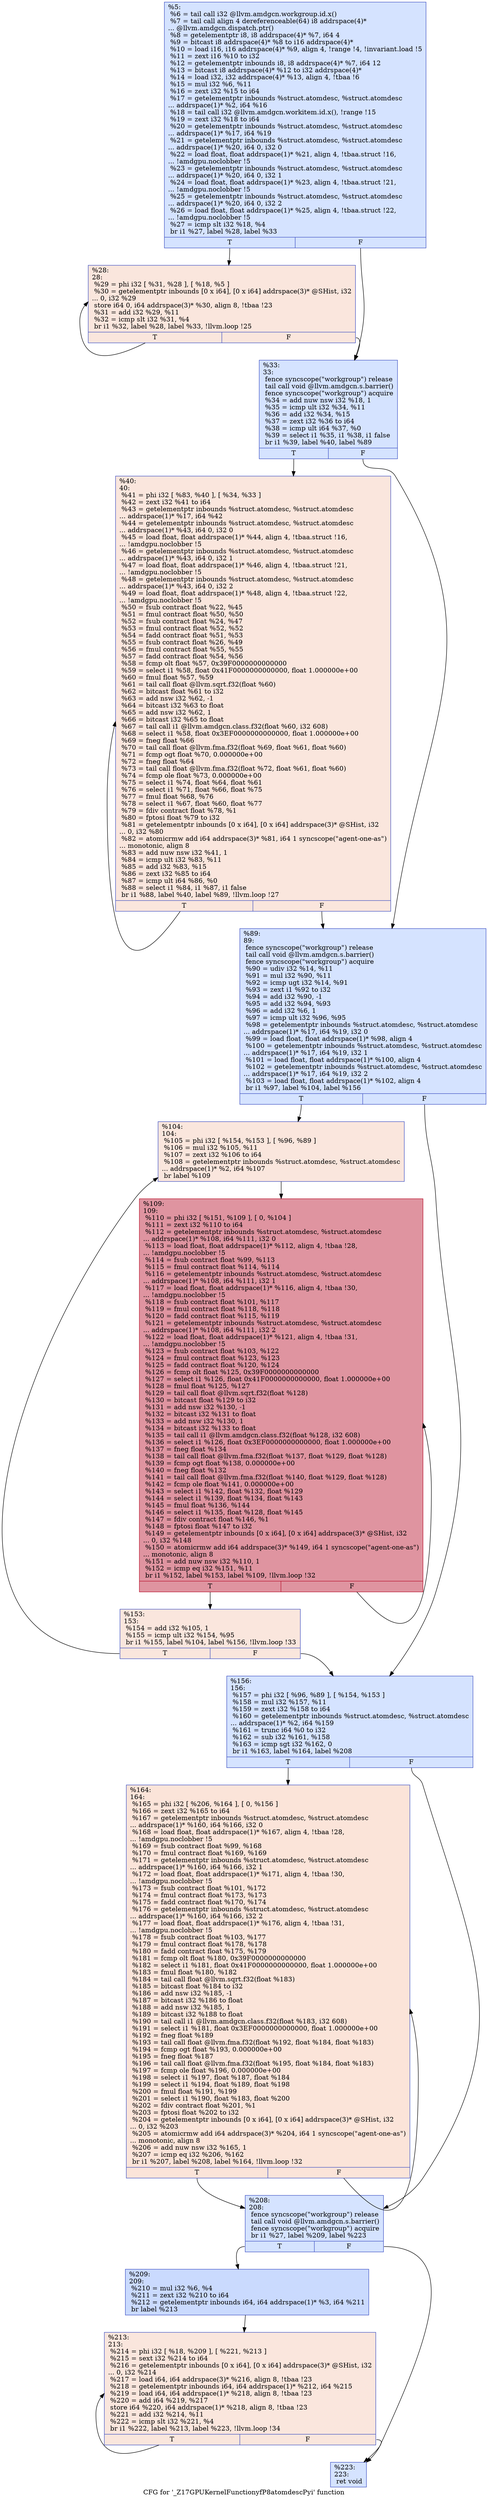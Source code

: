 digraph "CFG for '_Z17GPUKernelFunctionyfP8atomdescPyi' function" {
	label="CFG for '_Z17GPUKernelFunctionyfP8atomdescPyi' function";

	Node0x5de4c60 [shape=record,color="#3d50c3ff", style=filled, fillcolor="#a1c0ff70",label="{%5:\l  %6 = tail call i32 @llvm.amdgcn.workgroup.id.x()\l  %7 = tail call align 4 dereferenceable(64) i8 addrspace(4)*\l... @llvm.amdgcn.dispatch.ptr()\l  %8 = getelementptr i8, i8 addrspace(4)* %7, i64 4\l  %9 = bitcast i8 addrspace(4)* %8 to i16 addrspace(4)*\l  %10 = load i16, i16 addrspace(4)* %9, align 4, !range !4, !invariant.load !5\l  %11 = zext i16 %10 to i32\l  %12 = getelementptr inbounds i8, i8 addrspace(4)* %7, i64 12\l  %13 = bitcast i8 addrspace(4)* %12 to i32 addrspace(4)*\l  %14 = load i32, i32 addrspace(4)* %13, align 4, !tbaa !6\l  %15 = mul i32 %6, %11\l  %16 = zext i32 %15 to i64\l  %17 = getelementptr inbounds %struct.atomdesc, %struct.atomdesc\l... addrspace(1)* %2, i64 %16\l  %18 = tail call i32 @llvm.amdgcn.workitem.id.x(), !range !15\l  %19 = zext i32 %18 to i64\l  %20 = getelementptr inbounds %struct.atomdesc, %struct.atomdesc\l... addrspace(1)* %17, i64 %19\l  %21 = getelementptr inbounds %struct.atomdesc, %struct.atomdesc\l... addrspace(1)* %20, i64 0, i32 0\l  %22 = load float, float addrspace(1)* %21, align 4, !tbaa.struct !16,\l... !amdgpu.noclobber !5\l  %23 = getelementptr inbounds %struct.atomdesc, %struct.atomdesc\l... addrspace(1)* %20, i64 0, i32 1\l  %24 = load float, float addrspace(1)* %23, align 4, !tbaa.struct !21,\l... !amdgpu.noclobber !5\l  %25 = getelementptr inbounds %struct.atomdesc, %struct.atomdesc\l... addrspace(1)* %20, i64 0, i32 2\l  %26 = load float, float addrspace(1)* %25, align 4, !tbaa.struct !22,\l... !amdgpu.noclobber !5\l  %27 = icmp slt i32 %18, %4\l  br i1 %27, label %28, label %33\l|{<s0>T|<s1>F}}"];
	Node0x5de4c60:s0 -> Node0x5de7f40;
	Node0x5de4c60:s1 -> Node0x5de7fd0;
	Node0x5de7f40 [shape=record,color="#3d50c3ff", style=filled, fillcolor="#f3c7b170",label="{%28:\l28:                                               \l  %29 = phi i32 [ %31, %28 ], [ %18, %5 ]\l  %30 = getelementptr inbounds [0 x i64], [0 x i64] addrspace(3)* @SHist, i32\l... 0, i32 %29\l  store i64 0, i64 addrspace(3)* %30, align 8, !tbaa !23\l  %31 = add i32 %29, %11\l  %32 = icmp slt i32 %31, %4\l  br i1 %32, label %28, label %33, !llvm.loop !25\l|{<s0>T|<s1>F}}"];
	Node0x5de7f40:s0 -> Node0x5de7f40;
	Node0x5de7f40:s1 -> Node0x5de7fd0;
	Node0x5de7fd0 [shape=record,color="#3d50c3ff", style=filled, fillcolor="#a1c0ff70",label="{%33:\l33:                                               \l  fence syncscope(\"workgroup\") release\l  tail call void @llvm.amdgcn.s.barrier()\l  fence syncscope(\"workgroup\") acquire\l  %34 = add nuw nsw i32 %18, 1\l  %35 = icmp ult i32 %34, %11\l  %36 = add i32 %34, %15\l  %37 = zext i32 %36 to i64\l  %38 = icmp ult i64 %37, %0\l  %39 = select i1 %35, i1 %38, i1 false\l  br i1 %39, label %40, label %89\l|{<s0>T|<s1>F}}"];
	Node0x5de7fd0:s0 -> Node0x5de8e30;
	Node0x5de7fd0:s1 -> Node0x5de8ec0;
	Node0x5de8e30 [shape=record,color="#3d50c3ff", style=filled, fillcolor="#f3c7b170",label="{%40:\l40:                                               \l  %41 = phi i32 [ %83, %40 ], [ %34, %33 ]\l  %42 = zext i32 %41 to i64\l  %43 = getelementptr inbounds %struct.atomdesc, %struct.atomdesc\l... addrspace(1)* %17, i64 %42\l  %44 = getelementptr inbounds %struct.atomdesc, %struct.atomdesc\l... addrspace(1)* %43, i64 0, i32 0\l  %45 = load float, float addrspace(1)* %44, align 4, !tbaa.struct !16,\l... !amdgpu.noclobber !5\l  %46 = getelementptr inbounds %struct.atomdesc, %struct.atomdesc\l... addrspace(1)* %43, i64 0, i32 1\l  %47 = load float, float addrspace(1)* %46, align 4, !tbaa.struct !21,\l... !amdgpu.noclobber !5\l  %48 = getelementptr inbounds %struct.atomdesc, %struct.atomdesc\l... addrspace(1)* %43, i64 0, i32 2\l  %49 = load float, float addrspace(1)* %48, align 4, !tbaa.struct !22,\l... !amdgpu.noclobber !5\l  %50 = fsub contract float %22, %45\l  %51 = fmul contract float %50, %50\l  %52 = fsub contract float %24, %47\l  %53 = fmul contract float %52, %52\l  %54 = fadd contract float %51, %53\l  %55 = fsub contract float %26, %49\l  %56 = fmul contract float %55, %55\l  %57 = fadd contract float %54, %56\l  %58 = fcmp olt float %57, 0x39F0000000000000\l  %59 = select i1 %58, float 0x41F0000000000000, float 1.000000e+00\l  %60 = fmul float %57, %59\l  %61 = tail call float @llvm.sqrt.f32(float %60)\l  %62 = bitcast float %61 to i32\l  %63 = add nsw i32 %62, -1\l  %64 = bitcast i32 %63 to float\l  %65 = add nsw i32 %62, 1\l  %66 = bitcast i32 %65 to float\l  %67 = tail call i1 @llvm.amdgcn.class.f32(float %60, i32 608)\l  %68 = select i1 %58, float 0x3EF0000000000000, float 1.000000e+00\l  %69 = fneg float %66\l  %70 = tail call float @llvm.fma.f32(float %69, float %61, float %60)\l  %71 = fcmp ogt float %70, 0.000000e+00\l  %72 = fneg float %64\l  %73 = tail call float @llvm.fma.f32(float %72, float %61, float %60)\l  %74 = fcmp ole float %73, 0.000000e+00\l  %75 = select i1 %74, float %64, float %61\l  %76 = select i1 %71, float %66, float %75\l  %77 = fmul float %68, %76\l  %78 = select i1 %67, float %60, float %77\l  %79 = fdiv contract float %78, %1\l  %80 = fptosi float %79 to i32\l  %81 = getelementptr inbounds [0 x i64], [0 x i64] addrspace(3)* @SHist, i32\l... 0, i32 %80\l  %82 = atomicrmw add i64 addrspace(3)* %81, i64 1 syncscope(\"agent-one-as\")\l... monotonic, align 8\l  %83 = add nuw nsw i32 %41, 1\l  %84 = icmp ult i32 %83, %11\l  %85 = add i32 %83, %15\l  %86 = zext i32 %85 to i64\l  %87 = icmp ult i64 %86, %0\l  %88 = select i1 %84, i1 %87, i1 false\l  br i1 %88, label %40, label %89, !llvm.loop !27\l|{<s0>T|<s1>F}}"];
	Node0x5de8e30:s0 -> Node0x5de8e30;
	Node0x5de8e30:s1 -> Node0x5de8ec0;
	Node0x5de8ec0 [shape=record,color="#3d50c3ff", style=filled, fillcolor="#a1c0ff70",label="{%89:\l89:                                               \l  fence syncscope(\"workgroup\") release\l  tail call void @llvm.amdgcn.s.barrier()\l  fence syncscope(\"workgroup\") acquire\l  %90 = udiv i32 %14, %11\l  %91 = mul i32 %90, %11\l  %92 = icmp ugt i32 %14, %91\l  %93 = zext i1 %92 to i32\l  %94 = add i32 %90, -1\l  %95 = add i32 %94, %93\l  %96 = add i32 %6, 1\l  %97 = icmp ult i32 %96, %95\l  %98 = getelementptr inbounds %struct.atomdesc, %struct.atomdesc\l... addrspace(1)* %17, i64 %19, i32 0\l  %99 = load float, float addrspace(1)* %98, align 4\l  %100 = getelementptr inbounds %struct.atomdesc, %struct.atomdesc\l... addrspace(1)* %17, i64 %19, i32 1\l  %101 = load float, float addrspace(1)* %100, align 4\l  %102 = getelementptr inbounds %struct.atomdesc, %struct.atomdesc\l... addrspace(1)* %17, i64 %19, i32 2\l  %103 = load float, float addrspace(1)* %102, align 4\l  br i1 %97, label %104, label %156\l|{<s0>T|<s1>F}}"];
	Node0x5de8ec0:s0 -> Node0x5dedde0;
	Node0x5de8ec0:s1 -> Node0x5dede30;
	Node0x5dedde0 [shape=record,color="#3d50c3ff", style=filled, fillcolor="#f3c7b170",label="{%104:\l104:                                              \l  %105 = phi i32 [ %154, %153 ], [ %96, %89 ]\l  %106 = mul i32 %105, %11\l  %107 = zext i32 %106 to i64\l  %108 = getelementptr inbounds %struct.atomdesc, %struct.atomdesc\l... addrspace(1)* %2, i64 %107\l  br label %109\l}"];
	Node0x5dedde0 -> Node0x5dee250;
	Node0x5dee250 [shape=record,color="#b70d28ff", style=filled, fillcolor="#b70d2870",label="{%109:\l109:                                              \l  %110 = phi i32 [ %151, %109 ], [ 0, %104 ]\l  %111 = zext i32 %110 to i64\l  %112 = getelementptr inbounds %struct.atomdesc, %struct.atomdesc\l... addrspace(1)* %108, i64 %111, i32 0\l  %113 = load float, float addrspace(1)* %112, align 4, !tbaa !28,\l... !amdgpu.noclobber !5\l  %114 = fsub contract float %99, %113\l  %115 = fmul contract float %114, %114\l  %116 = getelementptr inbounds %struct.atomdesc, %struct.atomdesc\l... addrspace(1)* %108, i64 %111, i32 1\l  %117 = load float, float addrspace(1)* %116, align 4, !tbaa !30,\l... !amdgpu.noclobber !5\l  %118 = fsub contract float %101, %117\l  %119 = fmul contract float %118, %118\l  %120 = fadd contract float %115, %119\l  %121 = getelementptr inbounds %struct.atomdesc, %struct.atomdesc\l... addrspace(1)* %108, i64 %111, i32 2\l  %122 = load float, float addrspace(1)* %121, align 4, !tbaa !31,\l... !amdgpu.noclobber !5\l  %123 = fsub contract float %103, %122\l  %124 = fmul contract float %123, %123\l  %125 = fadd contract float %120, %124\l  %126 = fcmp olt float %125, 0x39F0000000000000\l  %127 = select i1 %126, float 0x41F0000000000000, float 1.000000e+00\l  %128 = fmul float %125, %127\l  %129 = tail call float @llvm.sqrt.f32(float %128)\l  %130 = bitcast float %129 to i32\l  %131 = add nsw i32 %130, -1\l  %132 = bitcast i32 %131 to float\l  %133 = add nsw i32 %130, 1\l  %134 = bitcast i32 %133 to float\l  %135 = tail call i1 @llvm.amdgcn.class.f32(float %128, i32 608)\l  %136 = select i1 %126, float 0x3EF0000000000000, float 1.000000e+00\l  %137 = fneg float %134\l  %138 = tail call float @llvm.fma.f32(float %137, float %129, float %128)\l  %139 = fcmp ogt float %138, 0.000000e+00\l  %140 = fneg float %132\l  %141 = tail call float @llvm.fma.f32(float %140, float %129, float %128)\l  %142 = fcmp ole float %141, 0.000000e+00\l  %143 = select i1 %142, float %132, float %129\l  %144 = select i1 %139, float %134, float %143\l  %145 = fmul float %136, %144\l  %146 = select i1 %135, float %128, float %145\l  %147 = fdiv contract float %146, %1\l  %148 = fptosi float %147 to i32\l  %149 = getelementptr inbounds [0 x i64], [0 x i64] addrspace(3)* @SHist, i32\l... 0, i32 %148\l  %150 = atomicrmw add i64 addrspace(3)* %149, i64 1 syncscope(\"agent-one-as\")\l... monotonic, align 8\l  %151 = add nuw nsw i32 %110, 1\l  %152 = icmp eq i32 %151, %11\l  br i1 %152, label %153, label %109, !llvm.loop !32\l|{<s0>T|<s1>F}}"];
	Node0x5dee250:s0 -> Node0x5dedf70;
	Node0x5dee250:s1 -> Node0x5dee250;
	Node0x5dedf70 [shape=record,color="#3d50c3ff", style=filled, fillcolor="#f3c7b170",label="{%153:\l153:                                              \l  %154 = add i32 %105, 1\l  %155 = icmp ult i32 %154, %95\l  br i1 %155, label %104, label %156, !llvm.loop !33\l|{<s0>T|<s1>F}}"];
	Node0x5dedf70:s0 -> Node0x5dedde0;
	Node0x5dedf70:s1 -> Node0x5dede30;
	Node0x5dede30 [shape=record,color="#3d50c3ff", style=filled, fillcolor="#a1c0ff70",label="{%156:\l156:                                              \l  %157 = phi i32 [ %96, %89 ], [ %154, %153 ]\l  %158 = mul i32 %157, %11\l  %159 = zext i32 %158 to i64\l  %160 = getelementptr inbounds %struct.atomdesc, %struct.atomdesc\l... addrspace(1)* %2, i64 %159\l  %161 = trunc i64 %0 to i32\l  %162 = sub i32 %161, %158\l  %163 = icmp sgt i32 %162, 0\l  br i1 %163, label %164, label %208\l|{<s0>T|<s1>F}}"];
	Node0x5dede30:s0 -> Node0x5df0ea0;
	Node0x5dede30:s1 -> Node0x5df0ef0;
	Node0x5df0ea0 [shape=record,color="#3d50c3ff", style=filled, fillcolor="#f5c1a970",label="{%164:\l164:                                              \l  %165 = phi i32 [ %206, %164 ], [ 0, %156 ]\l  %166 = zext i32 %165 to i64\l  %167 = getelementptr inbounds %struct.atomdesc, %struct.atomdesc\l... addrspace(1)* %160, i64 %166, i32 0\l  %168 = load float, float addrspace(1)* %167, align 4, !tbaa !28,\l... !amdgpu.noclobber !5\l  %169 = fsub contract float %99, %168\l  %170 = fmul contract float %169, %169\l  %171 = getelementptr inbounds %struct.atomdesc, %struct.atomdesc\l... addrspace(1)* %160, i64 %166, i32 1\l  %172 = load float, float addrspace(1)* %171, align 4, !tbaa !30,\l... !amdgpu.noclobber !5\l  %173 = fsub contract float %101, %172\l  %174 = fmul contract float %173, %173\l  %175 = fadd contract float %170, %174\l  %176 = getelementptr inbounds %struct.atomdesc, %struct.atomdesc\l... addrspace(1)* %160, i64 %166, i32 2\l  %177 = load float, float addrspace(1)* %176, align 4, !tbaa !31,\l... !amdgpu.noclobber !5\l  %178 = fsub contract float %103, %177\l  %179 = fmul contract float %178, %178\l  %180 = fadd contract float %175, %179\l  %181 = fcmp olt float %180, 0x39F0000000000000\l  %182 = select i1 %181, float 0x41F0000000000000, float 1.000000e+00\l  %183 = fmul float %180, %182\l  %184 = tail call float @llvm.sqrt.f32(float %183)\l  %185 = bitcast float %184 to i32\l  %186 = add nsw i32 %185, -1\l  %187 = bitcast i32 %186 to float\l  %188 = add nsw i32 %185, 1\l  %189 = bitcast i32 %188 to float\l  %190 = tail call i1 @llvm.amdgcn.class.f32(float %183, i32 608)\l  %191 = select i1 %181, float 0x3EF0000000000000, float 1.000000e+00\l  %192 = fneg float %189\l  %193 = tail call float @llvm.fma.f32(float %192, float %184, float %183)\l  %194 = fcmp ogt float %193, 0.000000e+00\l  %195 = fneg float %187\l  %196 = tail call float @llvm.fma.f32(float %195, float %184, float %183)\l  %197 = fcmp ole float %196, 0.000000e+00\l  %198 = select i1 %197, float %187, float %184\l  %199 = select i1 %194, float %189, float %198\l  %200 = fmul float %191, %199\l  %201 = select i1 %190, float %183, float %200\l  %202 = fdiv contract float %201, %1\l  %203 = fptosi float %202 to i32\l  %204 = getelementptr inbounds [0 x i64], [0 x i64] addrspace(3)* @SHist, i32\l... 0, i32 %203\l  %205 = atomicrmw add i64 addrspace(3)* %204, i64 1 syncscope(\"agent-one-as\")\l... monotonic, align 8\l  %206 = add nuw nsw i32 %165, 1\l  %207 = icmp eq i32 %206, %162\l  br i1 %207, label %208, label %164, !llvm.loop !32\l|{<s0>T|<s1>F}}"];
	Node0x5df0ea0:s0 -> Node0x5df0ef0;
	Node0x5df0ea0:s1 -> Node0x5df0ea0;
	Node0x5df0ef0 [shape=record,color="#3d50c3ff", style=filled, fillcolor="#a1c0ff70",label="{%208:\l208:                                              \l  fence syncscope(\"workgroup\") release\l  tail call void @llvm.amdgcn.s.barrier()\l  fence syncscope(\"workgroup\") acquire\l  br i1 %27, label %209, label %223\l|{<s0>T|<s1>F}}"];
	Node0x5df0ef0:s0 -> Node0x5df4620;
	Node0x5df0ef0:s1 -> Node0x5df4670;
	Node0x5df4620 [shape=record,color="#3d50c3ff", style=filled, fillcolor="#88abfd70",label="{%209:\l209:                                              \l  %210 = mul i32 %6, %4\l  %211 = zext i32 %210 to i64\l  %212 = getelementptr inbounds i64, i64 addrspace(1)* %3, i64 %211\l  br label %213\l}"];
	Node0x5df4620 -> Node0x5df4910;
	Node0x5df4910 [shape=record,color="#3d50c3ff", style=filled, fillcolor="#f3c7b170",label="{%213:\l213:                                              \l  %214 = phi i32 [ %18, %209 ], [ %221, %213 ]\l  %215 = sext i32 %214 to i64\l  %216 = getelementptr inbounds [0 x i64], [0 x i64] addrspace(3)* @SHist, i32\l... 0, i32 %214\l  %217 = load i64, i64 addrspace(3)* %216, align 8, !tbaa !23\l  %218 = getelementptr inbounds i64, i64 addrspace(1)* %212, i64 %215\l  %219 = load i64, i64 addrspace(1)* %218, align 8, !tbaa !23\l  %220 = add i64 %219, %217\l  store i64 %220, i64 addrspace(1)* %218, align 8, !tbaa !23\l  %221 = add i32 %214, %11\l  %222 = icmp slt i32 %221, %4\l  br i1 %222, label %213, label %223, !llvm.loop !34\l|{<s0>T|<s1>F}}"];
	Node0x5df4910:s0 -> Node0x5df4910;
	Node0x5df4910:s1 -> Node0x5df4670;
	Node0x5df4670 [shape=record,color="#3d50c3ff", style=filled, fillcolor="#a1c0ff70",label="{%223:\l223:                                              \l  ret void\l}"];
}
